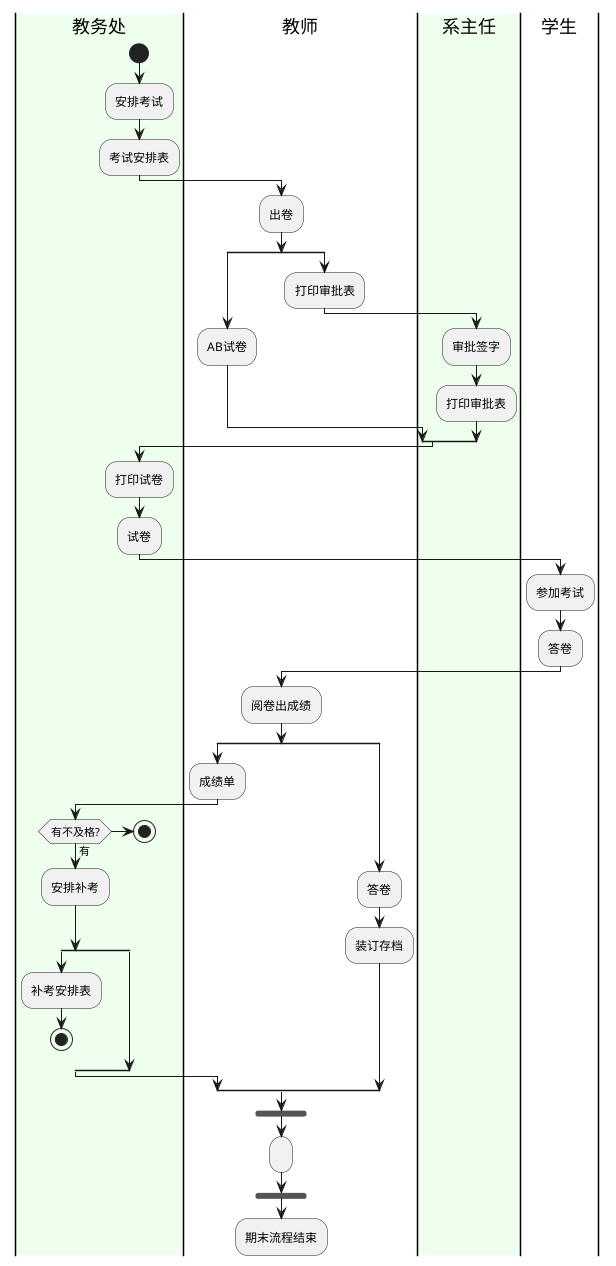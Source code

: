 @startuml
|#efe|教务处|
start
:安排考试;
:考试安排表;
|教师|
:出卷;
split
    :AB试卷;
split again
    :打印审批表;
    |#efe|系主任|
    :审批签字;
    :打印审批表;
end split
|#efe|教务处|
:打印试卷;
:试卷;
|学生|
:参加考试;
:答卷;
|教师|
:阅卷出成绩;
split
    :成绩单;
    |#efe|教务处|
    if (有不及格?) then(有)
        :安排补考;
    else()
        stop
    endif
    split
        :补考安排表;
        stop
    split again

    end split
split again
    |教师|
    :答卷;
    :装订存档;
end split
|教师|
fork
    : ;
end fork
:期末流程结束;
@enduml